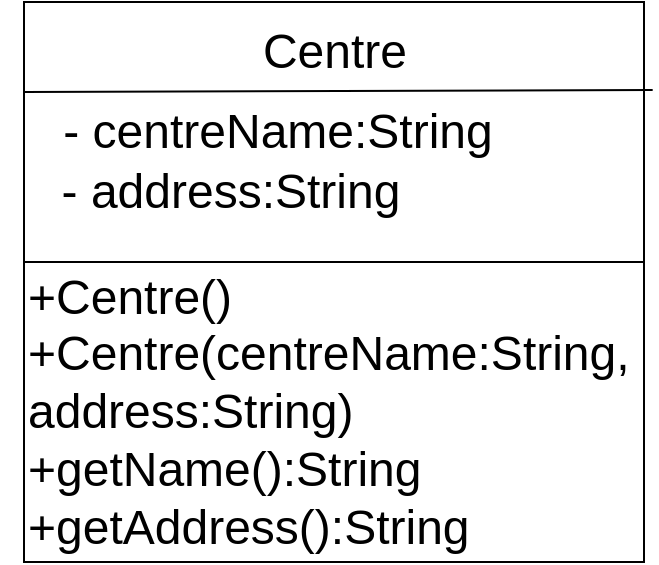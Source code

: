 <mxfile>
    <diagram id="Y_MOPtWibpevu8N45386" name="Page-1">
        <mxGraphModel dx="857" dy="278" grid="1" gridSize="10" guides="1" tooltips="1" connect="1" arrows="1" fold="1" page="1" pageScale="1" pageWidth="850" pageHeight="1100" math="0" shadow="0">
            <root>
                <mxCell id="0"/>
                <mxCell id="1" parent="0"/>
                <mxCell id="2" value="" style="group" parent="1" vertex="1" connectable="0">
                    <mxGeometry x="290" y="60" width="310" height="280" as="geometry"/>
                </mxCell>
                <mxCell id="3" value="" style="rounded=0;whiteSpace=wrap;html=1;" parent="2" vertex="1">
                    <mxGeometry width="310" height="280" as="geometry"/>
                </mxCell>
                <mxCell id="4" value="&lt;font style=&quot;font-size: 24px;&quot;&gt;Centre&lt;/font&gt;" style="text;html=1;strokeColor=none;fillColor=none;align=center;verticalAlign=middle;whiteSpace=wrap;rounded=0;" parent="2" vertex="1">
                    <mxGeometry x="95.296" width="120.556" height="50" as="geometry"/>
                </mxCell>
                <mxCell id="5" value="" style="endArrow=none;html=1;fontSize=24;entryX=1.014;entryY=0.157;entryDx=0;entryDy=0;entryPerimeter=0;" parent="2" target="3" edge="1">
                    <mxGeometry width="50" height="50" relative="1" as="geometry">
                        <mxPoint y="45" as="sourcePoint"/>
                        <mxPoint x="332.963" y="150" as="targetPoint"/>
                    </mxGeometry>
                </mxCell>
                <mxCell id="6" value="- centreName:String" style="text;html=1;strokeColor=none;fillColor=none;align=center;verticalAlign=middle;whiteSpace=wrap;rounded=0;fontSize=24;" parent="2" vertex="1">
                    <mxGeometry x="-11.481" y="50" width="275.556" height="30" as="geometry"/>
                </mxCell>
                <mxCell id="7" value="- address:String" style="text;html=1;strokeColor=none;fillColor=none;align=center;verticalAlign=middle;whiteSpace=wrap;rounded=0;fontSize=24;" parent="2" vertex="1">
                    <mxGeometry y="80" width="206.667" height="30" as="geometry"/>
                </mxCell>
                <mxCell id="8" value="&lt;div style=&quot;&quot;&gt;&lt;span style=&quot;background-color: initial;&quot;&gt;+Centre()&lt;/span&gt;&lt;/div&gt;&lt;div style=&quot;&quot;&gt;&lt;span style=&quot;background-color: initial;&quot;&gt;+Centre(centreName:String, address:String)&lt;/span&gt;&lt;br&gt;&lt;/div&gt;&lt;div style=&quot;&quot;&gt;&lt;span style=&quot;background-color: initial;&quot;&gt;+getName():String&lt;/span&gt;&lt;/div&gt;&lt;div style=&quot;&quot;&gt;&lt;span style=&quot;background-color: initial;&quot;&gt;+getAddress():String&lt;/span&gt;&lt;/div&gt;" style="text;html=1;strokeColor=none;fillColor=none;align=left;verticalAlign=middle;whiteSpace=wrap;rounded=0;fontSize=24;" parent="2" vertex="1">
                    <mxGeometry y="130" width="310" height="150" as="geometry"/>
                </mxCell>
                <mxCell id="9" value="" style="endArrow=none;html=1;fontSize=24;exitX=0;exitY=0;exitDx=0;exitDy=0;entryX=1;entryY=0;entryDx=0;entryDy=0;" parent="2" source="8" target="8" edge="1">
                    <mxGeometry width="50" height="50" relative="1" as="geometry">
                        <mxPoint x="275.556" y="150" as="sourcePoint"/>
                        <mxPoint x="332.963" y="100" as="targetPoint"/>
                    </mxGeometry>
                </mxCell>
            </root>
        </mxGraphModel>
    </diagram>
</mxfile>